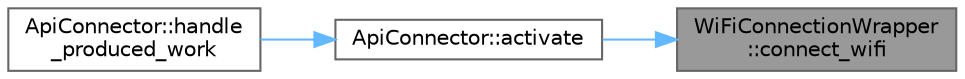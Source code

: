 digraph "WiFiConnectionWrapper::connect_wifi"
{
 // LATEX_PDF_SIZE
  bgcolor="transparent";
  edge [fontname=Helvetica,fontsize=10,labelfontname=Helvetica,labelfontsize=10];
  node [fontname=Helvetica,fontsize=10,shape=box,height=0.2,width=0.4];
  rankdir="RL";
  Node1 [id="Node000001",label="WiFiConnectionWrapper\l::connect_wifi",height=0.2,width=0.4,color="gray40", fillcolor="grey60", style="filled", fontcolor="black",tooltip=" "];
  Node1 -> Node2 [id="edge1_Node000001_Node000002",dir="back",color="steelblue1",style="solid",tooltip=" "];
  Node2 [id="Node000002",label="ApiConnector::activate",height=0.2,width=0.4,color="grey40", fillcolor="white", style="filled",URL="$class_api_connector.html#a27801902e618afb9d835438d66ddec3c",tooltip=" "];
  Node2 -> Node3 [id="edge2_Node000002_Node000003",dir="back",color="steelblue1",style="solid",tooltip=" "];
  Node3 [id="Node000003",label="ApiConnector::handle\l_produced_work",height=0.2,width=0.4,color="grey40", fillcolor="white", style="filled",URL="$class_api_connector.html#a46089ea3e64a0c222657429e68c5beca",tooltip=" "];
}
